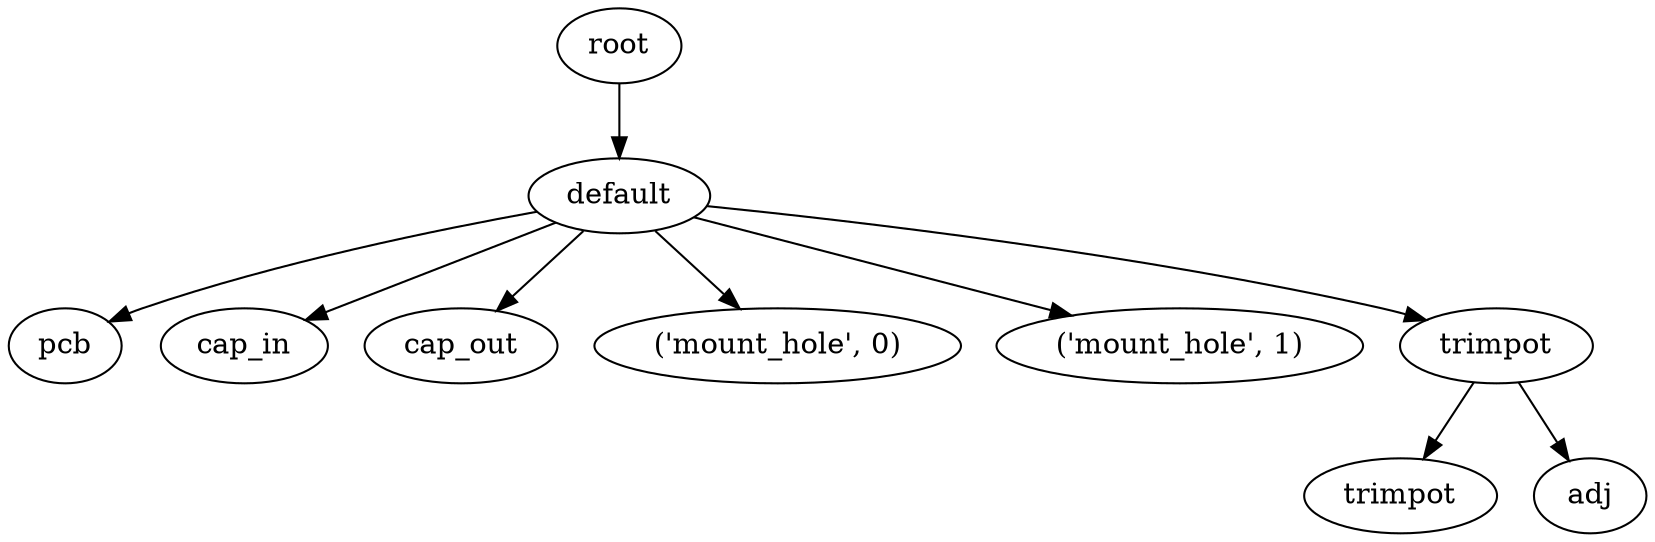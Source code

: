 digraph default {
    root_1 [label="root"];
    default_2 [label="default"];
    pcb_3 [label="pcb"];
    cap_in_4 [label="cap_in"];
    cap_out_5 [label="cap_out"];
    mount_hole_6 [label="\('mount_hole',\ 0\)"];
    mount_hole_7 [label="\('mount_hole',\ 1\)"];
    trimpot_8 [label="trimpot"];
    trimpot_9 [label="trimpot"];
    adj_10 [label="adj"];
    root_1 -> default_2;
    default_2 -> pcb_3;
    default_2 -> cap_in_4;
    default_2 -> cap_out_5;
    default_2 -> mount_hole_6;
    default_2 -> mount_hole_7;
    default_2 -> trimpot_8;
    trimpot_8 -> trimpot_9;
    trimpot_8 -> adj_10;
}
